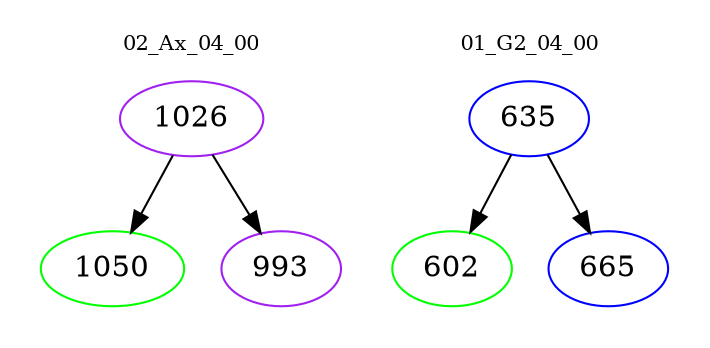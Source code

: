 digraph{
subgraph cluster_0 {
color = white
label = "02_Ax_04_00";
fontsize=10;
T0_1026 [label="1026", color="purple"]
T0_1026 -> T0_1050 [color="black"]
T0_1050 [label="1050", color="green"]
T0_1026 -> T0_993 [color="black"]
T0_993 [label="993", color="purple"]
}
subgraph cluster_1 {
color = white
label = "01_G2_04_00";
fontsize=10;
T1_635 [label="635", color="blue"]
T1_635 -> T1_602 [color="black"]
T1_602 [label="602", color="green"]
T1_635 -> T1_665 [color="black"]
T1_665 [label="665", color="blue"]
}
}
